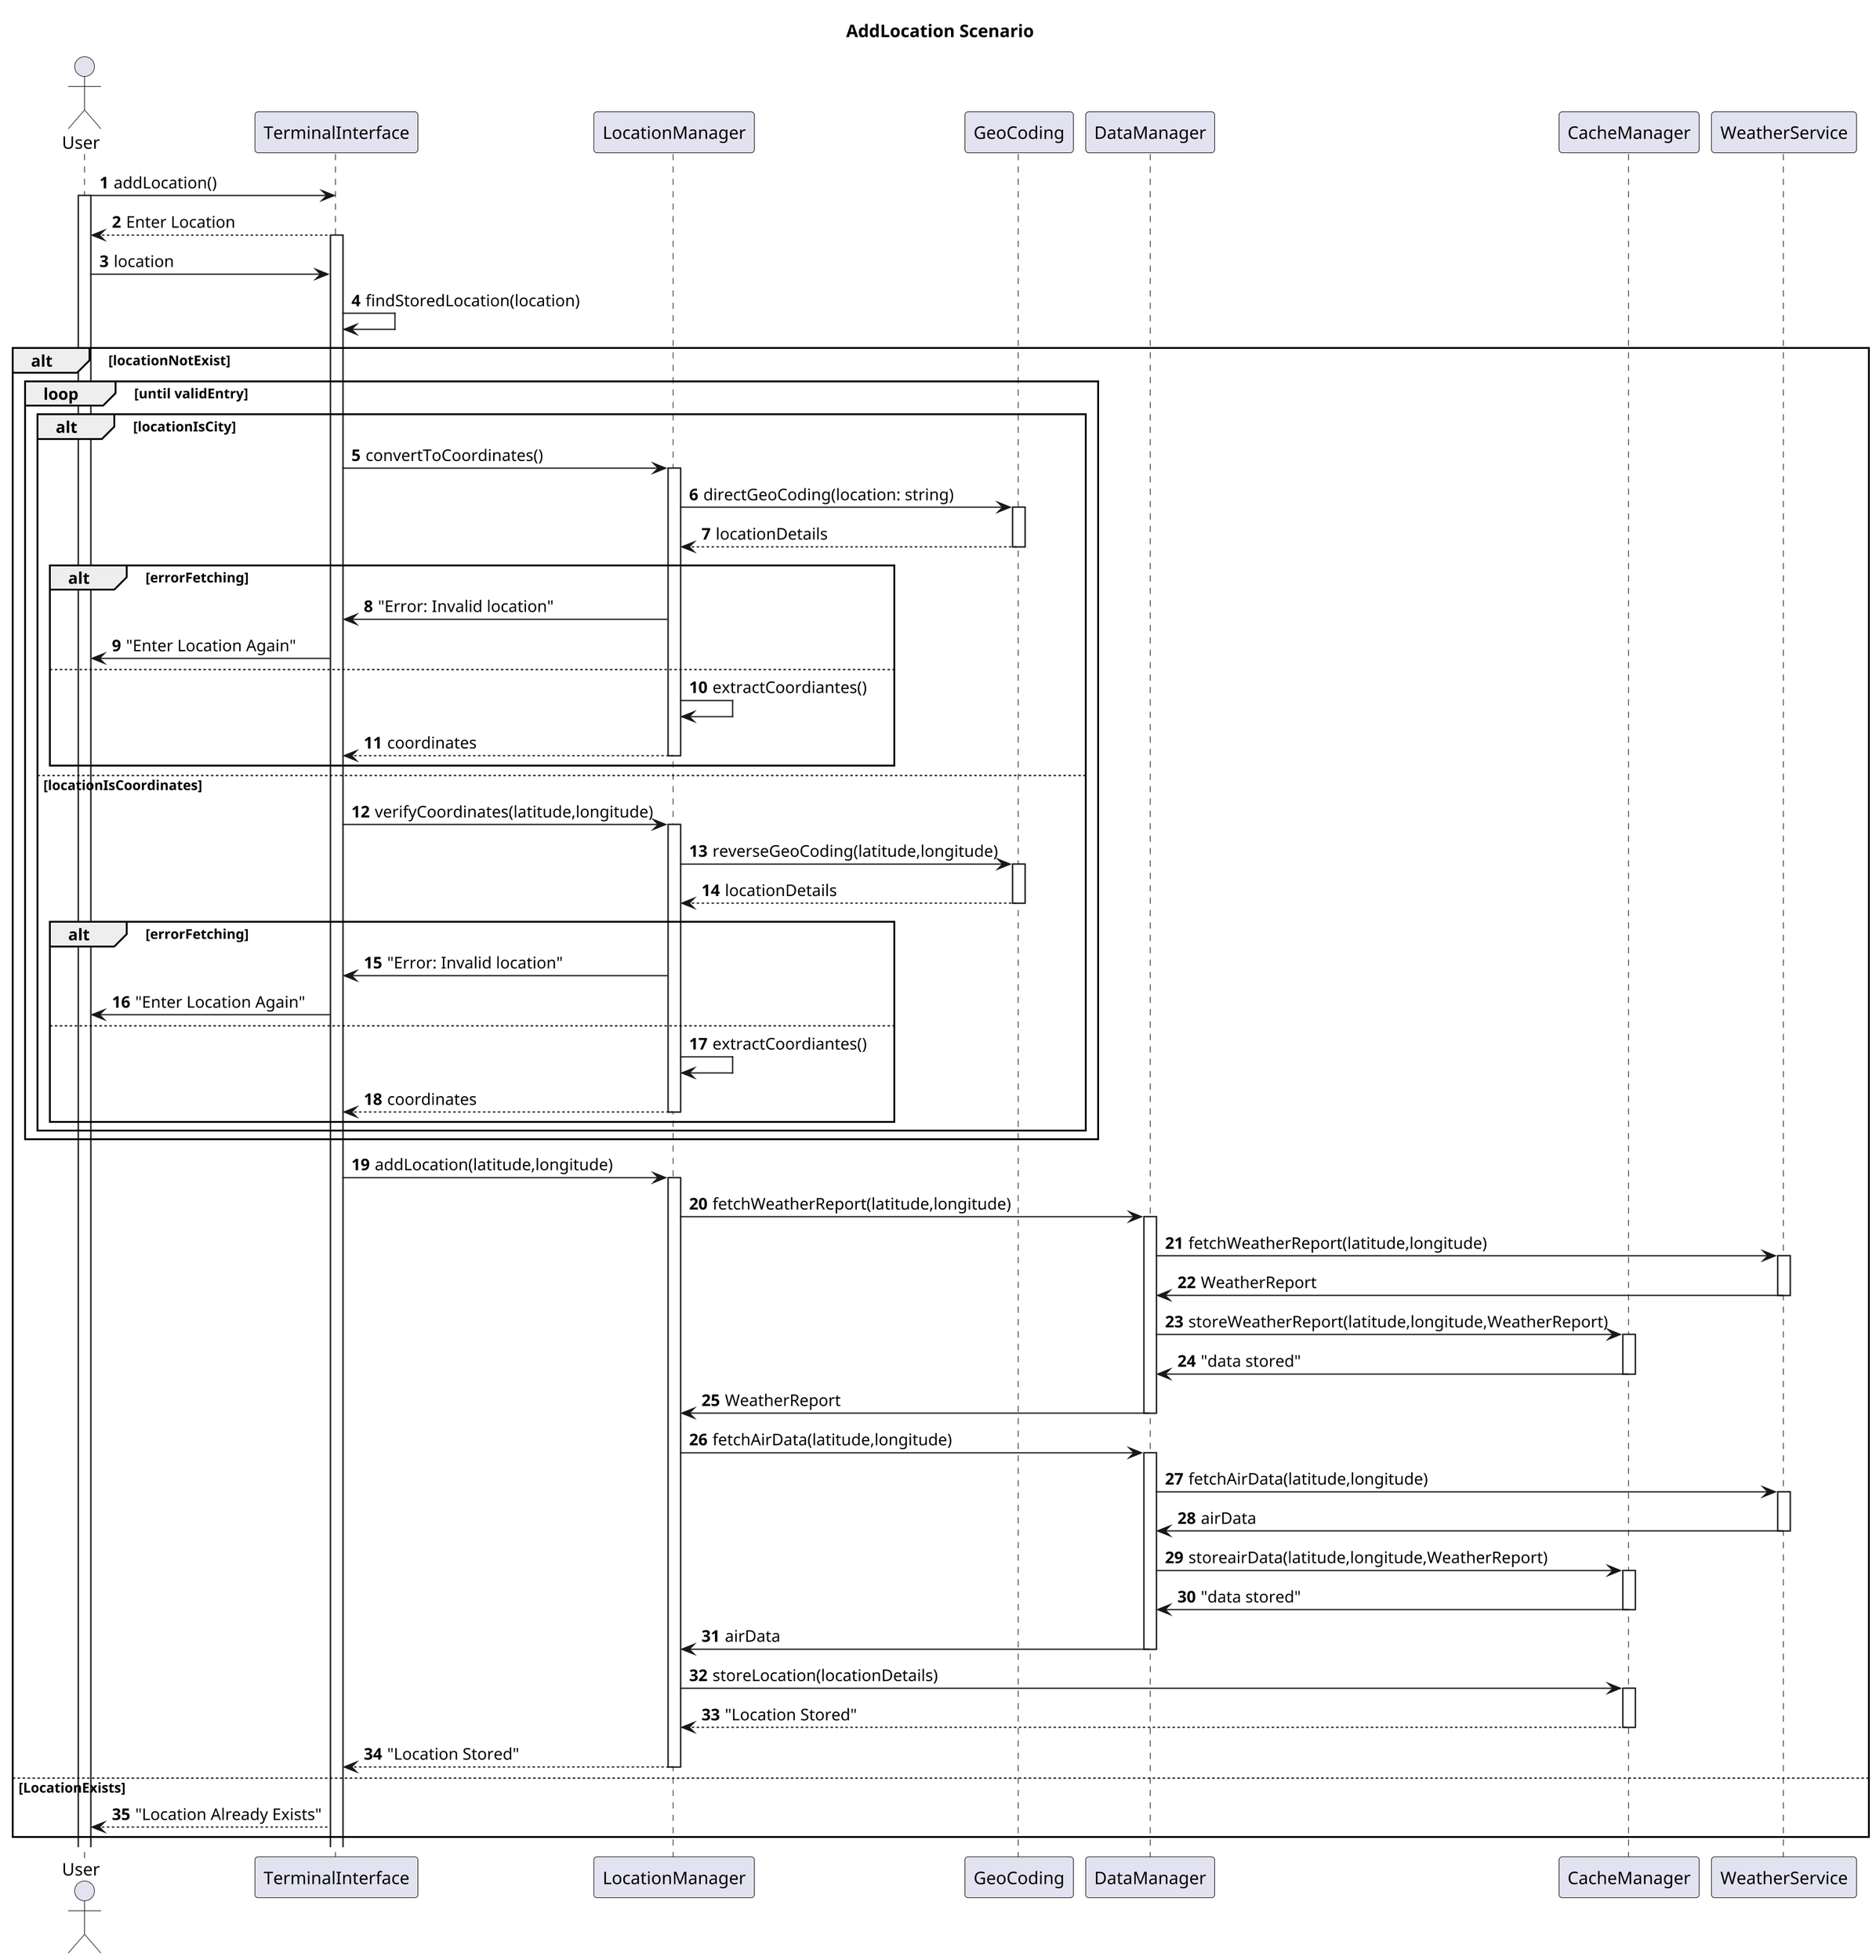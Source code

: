 @startuml
title AddLocation Scenario
autonumber
actor User
participant TerminalInterface
participant LocationManager
participant GeoCoding
participant DataManager
participant CacheManager
participant WeatherService

scale 2
User -> TerminalInterface: addLocation()
activate User
TerminalInterface --> User: Enter Location
activate TerminalInterface
User -> TerminalInterface: location

TerminalInterface -> TerminalInterface: findStoredLocation(location)

alt locationNotExist

loop until validEntry

    alt locationIsCity
        TerminalInterface -> LocationManager: convertToCoordinates()
        activate LocationManager
        LocationManager -> GeoCoding: directGeoCoding(location: string)
        activate GeoCoding
        GeoCoding --> LocationManager: locationDetails
        deactivate GeoCoding
       
        alt errorFetching
             LocationManager -> TerminalInterface: "Error: Invalid location"
             TerminalInterface -> User: "Enter Location Again"
             
        else

        LocationManager -> LocationManager: extractCoordiantes()
        LocationManager --> TerminalInterface: coordinates
        deactivate LocationManager
        
        end

    else locationIsCoordinates
        TerminalInterface -> LocationManager: verifyCoordinates(latitude,longitude)
        activate LocationManager
        LocationManager -> GeoCoding: reverseGeoCoding(latitude,longitude)
        activate GeoCoding
        GeoCoding --> LocationManager: locationDetails
        deactivate GeoCoding
        
        alt errorFetching
             LocationManager -> TerminalInterface: "Error: Invalid location"
             TerminalInterface -> User: "Enter Location Again"
             
        else        

        LocationManager -> LocationManager: extractCoordiantes()
        deactivate GeoCoding
        LocationManager --> TerminalInterface: coordinates
        deactivate LocationManager

        end    
            
    end

end



TerminalInterface -> LocationManager: addLocation(latitude,longitude)
activate LocationManager
LocationManager -> DataManager: fetchWeatherReport(latitude,longitude)
activate DataManager
DataManager -> WeatherService: fetchWeatherReport(latitude,longitude)
activate WeatherService
WeatherService -> DataManager: WeatherReport
deactivate WeatherService
DataManager -> CacheManager: storeWeatherReport(latitude,longitude,WeatherReport)
activate CacheManager
CacheManager -> DataManager: "data stored"
deactivate CacheManager
DataManager -> LocationManager: WeatherReport
deactivate DataManager

deactivate CacheManager
LocationManager -> DataManager: fetchAirData(latitude,longitude)
activate DataManager
DataManager -> WeatherService: fetchAirData(latitude,longitude)
activate WeatherService
WeatherService -> DataManager: airData
deactivate WeatherService
DataManager -> CacheManager: storeairData(latitude,longitude,WeatherReport)
activate CacheManager
CacheManager -> DataManager: "data stored"
deactivate CacheManager
DataManager -> LocationManager: airData
deactivate DataManager

LocationManager -> CacheManager: storeLocation(locationDetails)
activate CacheManager
CacheManager --> LocationManager: "Location Stored"
deactivate CacheManager
LocationManager --> TerminalInterface: "Location Stored"
deactivate LocationManager


else LocationExists
TerminalInterface --> User: "Location Already Exists"

end